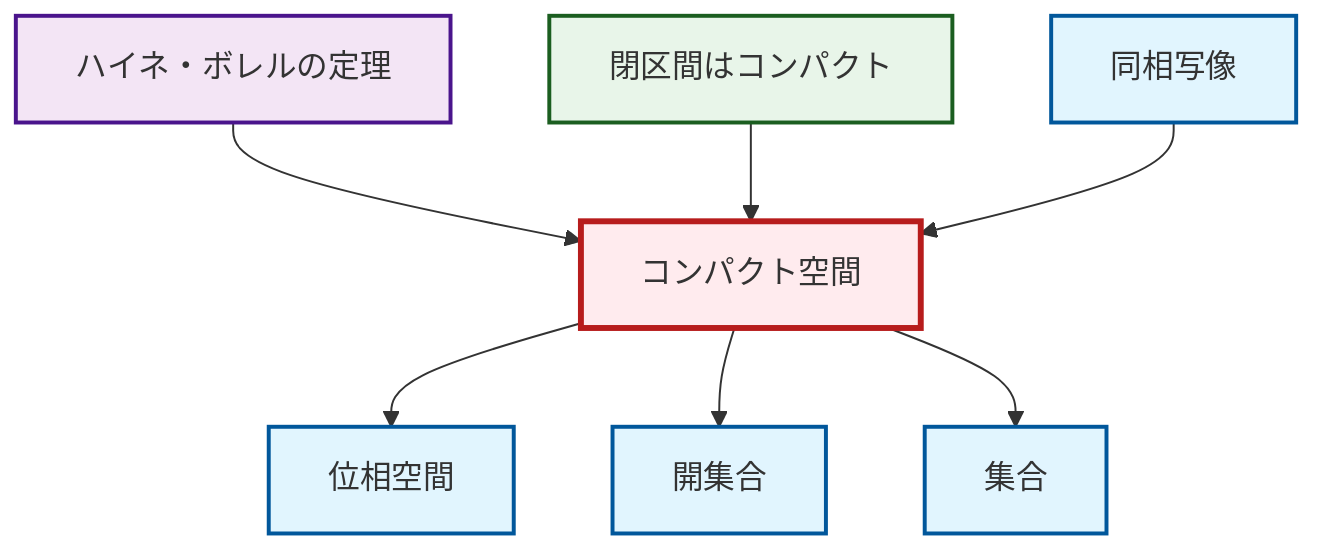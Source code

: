 graph TD
    classDef definition fill:#e1f5fe,stroke:#01579b,stroke-width:2px
    classDef theorem fill:#f3e5f5,stroke:#4a148c,stroke-width:2px
    classDef axiom fill:#fff3e0,stroke:#e65100,stroke-width:2px
    classDef example fill:#e8f5e9,stroke:#1b5e20,stroke-width:2px
    classDef current fill:#ffebee,stroke:#b71c1c,stroke-width:3px
    def-set["集合"]:::definition
    def-compact["コンパクト空間"]:::definition
    def-topological-space["位相空間"]:::definition
    ex-closed-interval-compact["閉区間はコンパクト"]:::example
    def-open-set["開集合"]:::definition
    thm-heine-borel["ハイネ・ボレルの定理"]:::theorem
    def-homeomorphism["同相写像"]:::definition
    def-compact --> def-topological-space
    thm-heine-borel --> def-compact
    def-compact --> def-open-set
    ex-closed-interval-compact --> def-compact
    def-compact --> def-set
    def-homeomorphism --> def-compact
    class def-compact current